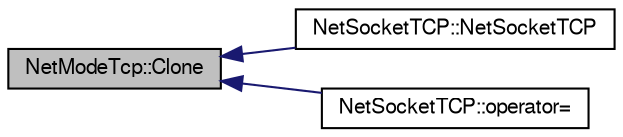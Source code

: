 digraph G
{
  edge [fontname="FreeSans",fontsize="10",labelfontname="FreeSans",labelfontsize="10"];
  node [fontname="FreeSans",fontsize="10",shape=record];
  rankdir=LR;
  Node1 [label="NetModeTcp::Clone",height=0.2,width=0.4,color="black", fillcolor="grey75", style="filled" fontcolor="black"];
  Node1 -> Node2 [dir=back,color="midnightblue",fontsize="10",style="solid"];
  Node2 [label="NetSocketTCP::NetSocketTCP",height=0.2,width=0.4,color="black", fillcolor="white", style="filled",URL="$class_net_socket_t_c_p.html#ab8958e92980c0f82dc75c2dc59e05577"];
  Node1 -> Node3 [dir=back,color="midnightblue",fontsize="10",style="solid"];
  Node3 [label="NetSocketTCP::operator=",height=0.2,width=0.4,color="black", fillcolor="white", style="filled",URL="$class_net_socket_t_c_p.html#a5307a3b22575686da141a3929e5eb3be"];
}
